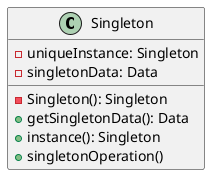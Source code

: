 @startuml singleton
hide empty members

class Singleton {
    -uniqueInstance: Singleton
    -singletonData: Data
    -Singleton(): Singleton
    +getSingletonData(): Data
    +instance(): Singleton
    +singletonOperation()
}
@enduml

